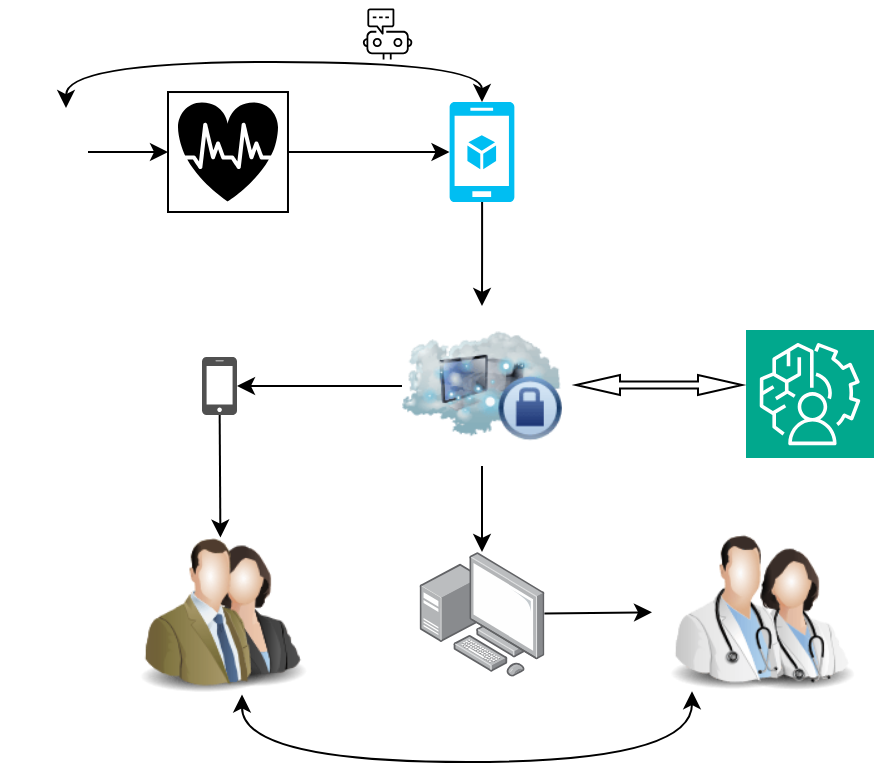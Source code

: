 <mxfile version="22.1.5" type="github">
  <diagram name="Page-1" id="zx0pG-7hpyBVEzKPlUAn">
    <mxGraphModel dx="830" dy="458" grid="0" gridSize="10" guides="1" tooltips="1" connect="1" arrows="1" fold="1" page="1" pageScale="1" pageWidth="850" pageHeight="1100" math="0" shadow="0">
      <root>
        <mxCell id="0" />
        <mxCell id="1" parent="0" />
        <mxCell id="OaYVWKiQ-5mMIqRblU3S-42" value="" style="sketch=0;points=[[0,0,0],[0.25,0,0],[0.5,0,0],[0.75,0,0],[1,0,0],[0,1,0],[0.25,1,0],[0.5,1,0],[0.75,1,0],[1,1,0],[0,0.25,0],[0,0.5,0],[0,0.75,0],[1,0.25,0],[1,0.5,0],[1,0.75,0]];points=[[0,0,0],[0.25,0,0],[0.5,0,0],[0.75,0,0],[1,0,0],[0,1,0],[0.25,1,0],[0.5,1,0],[0.75,1,0],[1,1,0],[0,0.25,0],[0,0.5,0],[0,0.75,0],[1,0.25,0],[1,0.5,0],[1,0.75,0]];outlineConnect=0;dashed=0;verticalLabelPosition=bottom;verticalAlign=top;align=center;html=1;fontSize=12;fontStyle=0;aspect=fixed;shape=mxgraph.aws4.resourceIcon;resIcon=mxgraph.aws4.chatbot;" vertex="1" parent="1">
          <mxGeometry x="369.8" y="181" width="32" height="32" as="geometry" />
        </mxCell>
        <mxCell id="OaYVWKiQ-5mMIqRblU3S-41" style="edgeStyle=orthogonalEdgeStyle;rounded=0;orthogonalLoop=1;jettySize=auto;html=1;exitX=1;exitY=0.5;exitDx=0;exitDy=0;entryX=0;entryY=0.5;entryDx=0;entryDy=0;" edge="1" parent="1" source="OaYVWKiQ-5mMIqRblU3S-1" target="OaYVWKiQ-5mMIqRblU3S-14">
          <mxGeometry relative="1" as="geometry" />
        </mxCell>
        <mxCell id="OaYVWKiQ-5mMIqRblU3S-1" value="" style="shape=image;html=1;verticalAlign=top;verticalLabelPosition=bottom;labelBackgroundColor=#ffffff;imageAspect=0;aspect=fixed;image=https://cdn0.iconfinder.com/data/icons/user-pictures/100/matureman2-128.png" vertex="1" parent="1">
          <mxGeometry x="192" y="234.01" width="44" height="44" as="geometry" />
        </mxCell>
        <mxCell id="OaYVWKiQ-5mMIqRblU3S-25" value="" style="edgeStyle=orthogonalEdgeStyle;rounded=0;orthogonalLoop=1;jettySize=auto;html=1;" edge="1" parent="1" source="OaYVWKiQ-5mMIqRblU3S-5" target="OaYVWKiQ-5mMIqRblU3S-8">
          <mxGeometry relative="1" as="geometry" />
        </mxCell>
        <mxCell id="OaYVWKiQ-5mMIqRblU3S-27" value="" style="edgeStyle=orthogonalEdgeStyle;rounded=0;orthogonalLoop=1;jettySize=auto;html=1;" edge="1" parent="1" source="OaYVWKiQ-5mMIqRblU3S-5" target="OaYVWKiQ-5mMIqRblU3S-7">
          <mxGeometry relative="1" as="geometry" />
        </mxCell>
        <mxCell id="OaYVWKiQ-5mMIqRblU3S-5" value="" style="image;html=1;image=img/lib/clip_art/networking/Cloud_Computer_Private_128x128.png" vertex="1" parent="1">
          <mxGeometry x="393" y="333" width="80" height="80" as="geometry" />
        </mxCell>
        <mxCell id="OaYVWKiQ-5mMIqRblU3S-6" value="" style="sketch=0;points=[[0,0,0],[0.25,0,0],[0.5,0,0],[0.75,0,0],[1,0,0],[0,1,0],[0.25,1,0],[0.5,1,0],[0.75,1,0],[1,1,0],[0,0.25,0],[0,0.5,0],[0,0.75,0],[1,0.25,0],[1,0.5,0],[1,0.75,0]];outlineConnect=0;fontColor=#232F3E;fillColor=#01A88D;strokeColor=#ffffff;dashed=0;verticalLabelPosition=bottom;verticalAlign=top;align=center;html=1;fontSize=12;fontStyle=0;aspect=fixed;shape=mxgraph.aws4.resourceIcon;resIcon=mxgraph.aws4.augmented_ai;" vertex="1" parent="1">
          <mxGeometry x="565" y="345" width="64" height="64" as="geometry" />
        </mxCell>
        <mxCell id="OaYVWKiQ-5mMIqRblU3S-7" value="" style="sketch=0;pointerEvents=1;shadow=0;dashed=0;html=1;strokeColor=none;fillColor=#505050;labelPosition=center;verticalLabelPosition=bottom;verticalAlign=top;outlineConnect=0;align=center;shape=mxgraph.office.devices.cell_phone_iphone_proportional;" vertex="1" parent="1">
          <mxGeometry x="293" y="358.5" width="17.5" height="29" as="geometry" />
        </mxCell>
        <mxCell id="OaYVWKiQ-5mMIqRblU3S-51" value="" style="edgeStyle=none;rounded=0;orthogonalLoop=1;jettySize=auto;html=1;elbow=vertical;" edge="1" parent="1" source="OaYVWKiQ-5mMIqRblU3S-8" target="OaYVWKiQ-5mMIqRblU3S-37">
          <mxGeometry relative="1" as="geometry" />
        </mxCell>
        <mxCell id="OaYVWKiQ-5mMIqRblU3S-8" value="" style="image;points=[];aspect=fixed;html=1;align=center;shadow=0;dashed=0;image=img/lib/allied_telesis/computer_and_terminals/Personal_Computer_with_Server.svg;" vertex="1" parent="1">
          <mxGeometry x="401.8" y="456" width="62.4" height="62.4" as="geometry" />
        </mxCell>
        <mxCell id="OaYVWKiQ-5mMIqRblU3S-23" value="" style="edgeStyle=orthogonalEdgeStyle;rounded=0;orthogonalLoop=1;jettySize=auto;html=1;" edge="1" parent="1" source="OaYVWKiQ-5mMIqRblU3S-17" target="OaYVWKiQ-5mMIqRblU3S-5">
          <mxGeometry relative="1" as="geometry" />
        </mxCell>
        <mxCell id="OaYVWKiQ-5mMIqRblU3S-49" style="edgeStyle=orthogonalEdgeStyle;curved=1;rounded=0;orthogonalLoop=1;jettySize=auto;html=1;exitX=0.5;exitY=0;exitDx=0;exitDy=0;exitPerimeter=0;entryX=0.75;entryY=0;entryDx=0;entryDy=0;elbow=vertical;startArrow=classic;startFill=1;" edge="1" parent="1" source="OaYVWKiQ-5mMIqRblU3S-17" target="OaYVWKiQ-5mMIqRblU3S-1">
          <mxGeometry relative="1" as="geometry" />
        </mxCell>
        <mxCell id="OaYVWKiQ-5mMIqRblU3S-17" value="" style="verticalLabelPosition=bottom;html=1;verticalAlign=top;align=center;strokeColor=none;fillColor=#00BEF2;shape=mxgraph.azure.mobile_services;pointerEvents=1;" vertex="1" parent="1">
          <mxGeometry x="416.75" y="231.01" width="32.5" height="50" as="geometry" />
        </mxCell>
        <mxCell id="OaYVWKiQ-5mMIqRblU3S-18" value="" style="group" vertex="1" connectable="0" parent="1">
          <mxGeometry x="276" y="226.01" width="59.99" height="59.99" as="geometry" />
        </mxCell>
        <mxCell id="OaYVWKiQ-5mMIqRblU3S-14" value="" style="whiteSpace=wrap;html=1;aspect=fixed;" vertex="1" parent="OaYVWKiQ-5mMIqRblU3S-18">
          <mxGeometry width="59.99" height="59.99" as="geometry" />
        </mxCell>
        <mxCell id="OaYVWKiQ-5mMIqRblU3S-12" value="&lt;br&gt;" style="shape=mxgraph.signs.healthcare.cardiology;html=1;pointerEvents=1;fillColor=#000000;strokeColor=none;verticalLabelPosition=bottom;verticalAlign=top;align=center;sketch=0;textOpacity=80;fillOpacity=100;strokeOpacity=80;aspect=fixed;" vertex="1" parent="OaYVWKiQ-5mMIqRblU3S-18">
          <mxGeometry x="5" y="5.25" width="50" height="49.49" as="geometry" />
        </mxCell>
        <mxCell id="OaYVWKiQ-5mMIqRblU3S-22" value="" style="edgeStyle=orthogonalEdgeStyle;rounded=0;orthogonalLoop=1;jettySize=auto;html=1;" edge="1" parent="1" source="OaYVWKiQ-5mMIqRblU3S-14" target="OaYVWKiQ-5mMIqRblU3S-17">
          <mxGeometry relative="1" as="geometry" />
        </mxCell>
        <mxCell id="OaYVWKiQ-5mMIqRblU3S-30" value="" style="html=1;shadow=0;dashed=0;align=center;verticalAlign=middle;shape=mxgraph.arrows2.twoWayArrow;dy=0.65;dx=22;" vertex="1" parent="1">
          <mxGeometry x="480" y="367.5" width="83" height="10" as="geometry" />
        </mxCell>
        <mxCell id="OaYVWKiQ-5mMIqRblU3S-32" value="" style="group" vertex="1" connectable="0" parent="1">
          <mxGeometry x="253" y="444" width="102" height="83.2" as="geometry" />
        </mxCell>
        <mxCell id="OaYVWKiQ-5mMIqRblU3S-31" value="" style="image;html=1;image=img/lib/clip_art/people/Suit_Woman_128x128.png;aspect=fixed;" vertex="1" parent="OaYVWKiQ-5mMIqRblU3S-32">
          <mxGeometry x="22" width="80" height="80" as="geometry" />
        </mxCell>
        <mxCell id="OaYVWKiQ-5mMIqRblU3S-15" value="" style="image;html=1;image=img/lib/clip_art/people/Suit_Man_Green_128x128.png;aspect=fixed;" vertex="1" parent="OaYVWKiQ-5mMIqRblU3S-32">
          <mxGeometry y="3.2" width="80" height="80" as="geometry" />
        </mxCell>
        <mxCell id="OaYVWKiQ-5mMIqRblU3S-36" value="" style="endArrow=classic;html=1;rounded=0;entryX=0.615;entryY=0.02;entryDx=0;entryDy=0;entryPerimeter=0;" edge="1" parent="1" source="OaYVWKiQ-5mMIqRblU3S-7" target="OaYVWKiQ-5mMIqRblU3S-15">
          <mxGeometry width="50" height="50" relative="1" as="geometry">
            <mxPoint x="104" y="448" as="sourcePoint" />
            <mxPoint x="306" y="435" as="targetPoint" />
          </mxGeometry>
        </mxCell>
        <mxCell id="OaYVWKiQ-5mMIqRblU3S-38" value="" style="group" vertex="1" connectable="0" parent="1">
          <mxGeometry x="518" y="445.6" width="111" height="80" as="geometry" />
        </mxCell>
        <mxCell id="OaYVWKiQ-5mMIqRblU3S-16" value="" style="image;html=1;image=img/lib/clip_art/people/Doctor_Woman_128x128.png" vertex="1" parent="OaYVWKiQ-5mMIqRblU3S-38">
          <mxGeometry x="31" width="80" height="80" as="geometry" />
        </mxCell>
        <mxCell id="OaYVWKiQ-5mMIqRblU3S-37" value="" style="image;html=1;image=img/lib/clip_art/people/Doctor_Man_128x128.png;aspect=fixed;" vertex="1" parent="OaYVWKiQ-5mMIqRblU3S-38">
          <mxGeometry width="80" height="80" as="geometry" />
        </mxCell>
        <mxCell id="OaYVWKiQ-5mMIqRblU3S-53" style="edgeStyle=orthogonalEdgeStyle;curved=1;rounded=0;orthogonalLoop=1;jettySize=auto;html=1;exitX=0.75;exitY=1;exitDx=0;exitDy=0;entryX=0.25;entryY=1;entryDx=0;entryDy=0;elbow=vertical;endArrow=classic;endFill=1;startArrow=classic;startFill=1;" edge="1" parent="1" source="OaYVWKiQ-5mMIqRblU3S-15" target="OaYVWKiQ-5mMIqRblU3S-37">
          <mxGeometry relative="1" as="geometry">
            <Array as="points">
              <mxPoint x="313" y="561" />
              <mxPoint x="538" y="561" />
            </Array>
          </mxGeometry>
        </mxCell>
      </root>
    </mxGraphModel>
  </diagram>
</mxfile>
